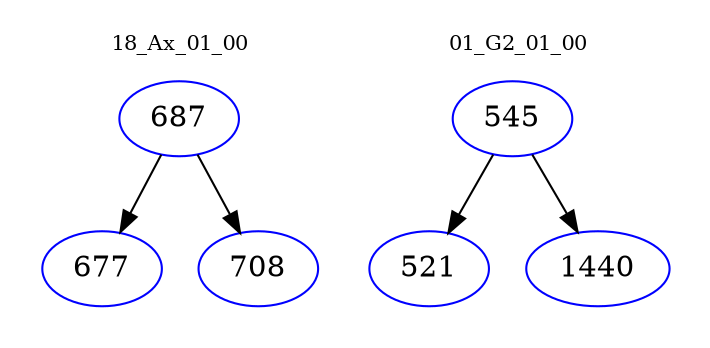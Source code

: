 digraph{
subgraph cluster_0 {
color = white
label = "18_Ax_01_00";
fontsize=10;
T0_687 [label="687", color="blue"]
T0_687 -> T0_677 [color="black"]
T0_677 [label="677", color="blue"]
T0_687 -> T0_708 [color="black"]
T0_708 [label="708", color="blue"]
}
subgraph cluster_1 {
color = white
label = "01_G2_01_00";
fontsize=10;
T1_545 [label="545", color="blue"]
T1_545 -> T1_521 [color="black"]
T1_521 [label="521", color="blue"]
T1_545 -> T1_1440 [color="black"]
T1_1440 [label="1440", color="blue"]
}
}
